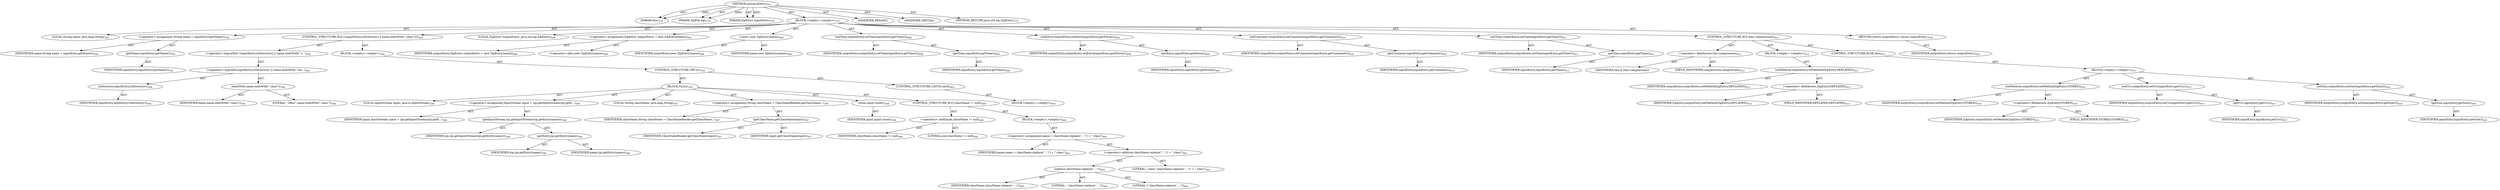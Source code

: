 digraph "processEntry" {  
"111669149709" [label = <(METHOD,processEntry)<SUB>379</SUB>> ]
"115964117027" [label = <(PARAM,this)<SUB>379</SUB>> ]
"115964117028" [label = <(PARAM,ZipFile zip)<SUB>379</SUB>> ]
"115964117029" [label = <(PARAM,ZipEntry inputEntry)<SUB>379</SUB>> ]
"25769803836" [label = <(BLOCK,&lt;empty&gt;,&lt;empty&gt;)<SUB>379</SUB>> ]
"94489280543" [label = <(LOCAL,String name: java.lang.String)<SUB>392</SUB>> ]
"30064771276" [label = <(&lt;operator&gt;.assignment,String name = inputEntry.getName())<SUB>392</SUB>> ]
"68719476946" [label = <(IDENTIFIER,name,String name = inputEntry.getName())<SUB>392</SUB>> ]
"30064771277" [label = <(getName,inputEntry.getName())<SUB>392</SUB>> ]
"68719476947" [label = <(IDENTIFIER,inputEntry,inputEntry.getName())<SUB>392</SUB>> ]
"47244640303" [label = <(CONTROL_STRUCTURE,IF,if (!(inputEntry.isDirectory() || name.endsWith(&quot;.class&quot;))))<SUB>394</SUB>> ]
"30064771278" [label = <(&lt;operator&gt;.logicalNot,!(inputEntry.isDirectory() || name.endsWith(&quot;.c...)<SUB>394</SUB>> ]
"30064771279" [label = <(&lt;operator&gt;.logicalOr,inputEntry.isDirectory() || name.endsWith(&quot;.cla...)<SUB>394</SUB>> ]
"30064771280" [label = <(isDirectory,inputEntry.isDirectory())<SUB>394</SUB>> ]
"68719476948" [label = <(IDENTIFIER,inputEntry,inputEntry.isDirectory())<SUB>394</SUB>> ]
"30064771281" [label = <(endsWith,name.endsWith(&quot;.class&quot;))<SUB>394</SUB>> ]
"68719476949" [label = <(IDENTIFIER,name,name.endsWith(&quot;.class&quot;))<SUB>394</SUB>> ]
"90194313256" [label = <(LITERAL,&quot;.class&quot;,name.endsWith(&quot;.class&quot;))<SUB>394</SUB>> ]
"25769803837" [label = <(BLOCK,&lt;empty&gt;,&lt;empty&gt;)<SUB>394</SUB>> ]
"47244640304" [label = <(CONTROL_STRUCTURE,TRY,try)<SUB>395</SUB>> ]
"25769803838" [label = <(BLOCK,try,try)<SUB>395</SUB>> ]
"94489280544" [label = <(LOCAL,InputStream input: java.io.InputStream)<SUB>396</SUB>> ]
"30064771282" [label = <(&lt;operator&gt;.assignment,InputStream input = zip.getInputStream(zip.getE...)<SUB>396</SUB>> ]
"68719476950" [label = <(IDENTIFIER,input,InputStream input = zip.getInputStream(zip.getE...)<SUB>396</SUB>> ]
"30064771283" [label = <(getInputStream,zip.getInputStream(zip.getEntry(name)))<SUB>396</SUB>> ]
"68719476951" [label = <(IDENTIFIER,zip,zip.getInputStream(zip.getEntry(name)))<SUB>396</SUB>> ]
"30064771284" [label = <(getEntry,zip.getEntry(name))<SUB>396</SUB>> ]
"68719476952" [label = <(IDENTIFIER,zip,zip.getEntry(name))<SUB>396</SUB>> ]
"68719476953" [label = <(IDENTIFIER,name,zip.getEntry(name))<SUB>396</SUB>> ]
"94489280545" [label = <(LOCAL,String className: java.lang.String)<SUB>397</SUB>> ]
"30064771285" [label = <(&lt;operator&gt;.assignment,String className = ClassNameReader.getClassName...)<SUB>397</SUB>> ]
"68719476954" [label = <(IDENTIFIER,className,String className = ClassNameReader.getClassName...)<SUB>397</SUB>> ]
"30064771286" [label = <(getClassName,getClassName(input))<SUB>397</SUB>> ]
"68719476955" [label = <(IDENTIFIER,ClassNameReader,getClassName(input))<SUB>397</SUB>> ]
"68719476956" [label = <(IDENTIFIER,input,getClassName(input))<SUB>397</SUB>> ]
"30064771287" [label = <(close,input.close())<SUB>399</SUB>> ]
"68719476957" [label = <(IDENTIFIER,input,input.close())<SUB>399</SUB>> ]
"47244640305" [label = <(CONTROL_STRUCTURE,IF,if (className != null))<SUB>400</SUB>> ]
"30064771288" [label = <(&lt;operator&gt;.notEquals,className != null)<SUB>400</SUB>> ]
"68719476958" [label = <(IDENTIFIER,className,className != null)<SUB>400</SUB>> ]
"90194313257" [label = <(LITERAL,null,className != null)<SUB>400</SUB>> ]
"25769803839" [label = <(BLOCK,&lt;empty&gt;,&lt;empty&gt;)<SUB>400</SUB>> ]
"30064771289" [label = <(&lt;operator&gt;.assignment,name = className.replace('.', '/') + &quot;.class&quot;)<SUB>401</SUB>> ]
"68719476959" [label = <(IDENTIFIER,name,name = className.replace('.', '/') + &quot;.class&quot;)<SUB>401</SUB>> ]
"30064771290" [label = <(&lt;operator&gt;.addition,className.replace('.', '/') + &quot;.class&quot;)<SUB>401</SUB>> ]
"30064771291" [label = <(replace,className.replace('.', '/'))<SUB>401</SUB>> ]
"68719476960" [label = <(IDENTIFIER,className,className.replace('.', '/'))<SUB>401</SUB>> ]
"90194313258" [label = <(LITERAL,'.',className.replace('.', '/'))<SUB>401</SUB>> ]
"90194313259" [label = <(LITERAL,'/',className.replace('.', '/'))<SUB>401</SUB>> ]
"90194313260" [label = <(LITERAL,&quot;.class&quot;,className.replace('.', '/') + &quot;.class&quot;)<SUB>401</SUB>> ]
"47244640306" [label = <(CONTROL_STRUCTURE,CATCH,catch)<SUB>403</SUB>> ]
"25769803840" [label = <(BLOCK,&lt;empty&gt;,&lt;empty&gt;)<SUB>403</SUB>> ]
"94489280546" [label = <(LOCAL,ZipEntry outputEntry: java.util.zip.ZipEntry)<SUB>406</SUB>> ]
"30064771292" [label = <(&lt;operator&gt;.assignment,ZipEntry outputEntry = new ZipEntry(name))<SUB>406</SUB>> ]
"68719476961" [label = <(IDENTIFIER,outputEntry,ZipEntry outputEntry = new ZipEntry(name))<SUB>406</SUB>> ]
"30064771293" [label = <(&lt;operator&gt;.alloc,new ZipEntry(name))<SUB>406</SUB>> ]
"30064771294" [label = <(&lt;init&gt;,new ZipEntry(name))<SUB>406</SUB>> ]
"68719476962" [label = <(IDENTIFIER,outputEntry,new ZipEntry(name))<SUB>406</SUB>> ]
"68719476963" [label = <(IDENTIFIER,name,new ZipEntry(name))<SUB>406</SUB>> ]
"30064771295" [label = <(setTime,outputEntry.setTime(inputEntry.getTime()))<SUB>408</SUB>> ]
"68719476964" [label = <(IDENTIFIER,outputEntry,outputEntry.setTime(inputEntry.getTime()))<SUB>408</SUB>> ]
"30064771296" [label = <(getTime,inputEntry.getTime())<SUB>408</SUB>> ]
"68719476965" [label = <(IDENTIFIER,inputEntry,inputEntry.getTime())<SUB>408</SUB>> ]
"30064771297" [label = <(setExtra,outputEntry.setExtra(inputEntry.getExtra()))<SUB>409</SUB>> ]
"68719476966" [label = <(IDENTIFIER,outputEntry,outputEntry.setExtra(inputEntry.getExtra()))<SUB>409</SUB>> ]
"30064771298" [label = <(getExtra,inputEntry.getExtra())<SUB>409</SUB>> ]
"68719476967" [label = <(IDENTIFIER,inputEntry,inputEntry.getExtra())<SUB>409</SUB>> ]
"30064771299" [label = <(setComment,outputEntry.setComment(inputEntry.getComment()))<SUB>410</SUB>> ]
"68719476968" [label = <(IDENTIFIER,outputEntry,outputEntry.setComment(inputEntry.getComment()))<SUB>410</SUB>> ]
"30064771300" [label = <(getComment,inputEntry.getComment())<SUB>410</SUB>> ]
"68719476969" [label = <(IDENTIFIER,inputEntry,inputEntry.getComment())<SUB>410</SUB>> ]
"30064771301" [label = <(setTime,outputEntry.setTime(inputEntry.getTime()))<SUB>411</SUB>> ]
"68719476970" [label = <(IDENTIFIER,outputEntry,outputEntry.setTime(inputEntry.getTime()))<SUB>411</SUB>> ]
"30064771302" [label = <(getTime,inputEntry.getTime())<SUB>411</SUB>> ]
"68719476971" [label = <(IDENTIFIER,inputEntry,inputEntry.getTime())<SUB>411</SUB>> ]
"47244640307" [label = <(CONTROL_STRUCTURE,IF,if (this.compression))<SUB>412</SUB>> ]
"30064771303" [label = <(&lt;operator&gt;.fieldAccess,this.compression)<SUB>412</SUB>> ]
"68719476972" [label = <(IDENTIFIER,this,if (this.compression))> ]
"55834574875" [label = <(FIELD_IDENTIFIER,compression,compression)<SUB>412</SUB>> ]
"25769803841" [label = <(BLOCK,&lt;empty&gt;,&lt;empty&gt;)<SUB>412</SUB>> ]
"30064771304" [label = <(setMethod,outputEntry.setMethod(ZipEntry.DEFLATED))<SUB>413</SUB>> ]
"68719476973" [label = <(IDENTIFIER,outputEntry,outputEntry.setMethod(ZipEntry.DEFLATED))<SUB>413</SUB>> ]
"30064771305" [label = <(&lt;operator&gt;.fieldAccess,ZipEntry.DEFLATED)<SUB>413</SUB>> ]
"68719476974" [label = <(IDENTIFIER,ZipEntry,outputEntry.setMethod(ZipEntry.DEFLATED))<SUB>413</SUB>> ]
"55834574876" [label = <(FIELD_IDENTIFIER,DEFLATED,DEFLATED)<SUB>413</SUB>> ]
"47244640308" [label = <(CONTROL_STRUCTURE,ELSE,else)<SUB>415</SUB>> ]
"25769803842" [label = <(BLOCK,&lt;empty&gt;,&lt;empty&gt;)<SUB>415</SUB>> ]
"30064771306" [label = <(setMethod,outputEntry.setMethod(ZipEntry.STORED))<SUB>416</SUB>> ]
"68719476975" [label = <(IDENTIFIER,outputEntry,outputEntry.setMethod(ZipEntry.STORED))<SUB>416</SUB>> ]
"30064771307" [label = <(&lt;operator&gt;.fieldAccess,ZipEntry.STORED)<SUB>416</SUB>> ]
"68719476976" [label = <(IDENTIFIER,ZipEntry,outputEntry.setMethod(ZipEntry.STORED))<SUB>416</SUB>> ]
"55834574877" [label = <(FIELD_IDENTIFIER,STORED,STORED)<SUB>416</SUB>> ]
"30064771308" [label = <(setCrc,outputEntry.setCrc(inputEntry.getCrc()))<SUB>417</SUB>> ]
"68719476977" [label = <(IDENTIFIER,outputEntry,outputEntry.setCrc(inputEntry.getCrc()))<SUB>417</SUB>> ]
"30064771309" [label = <(getCrc,inputEntry.getCrc())<SUB>417</SUB>> ]
"68719476978" [label = <(IDENTIFIER,inputEntry,inputEntry.getCrc())<SUB>417</SUB>> ]
"30064771310" [label = <(setSize,outputEntry.setSize(inputEntry.getSize()))<SUB>418</SUB>> ]
"68719476979" [label = <(IDENTIFIER,outputEntry,outputEntry.setSize(inputEntry.getSize()))<SUB>418</SUB>> ]
"30064771311" [label = <(getSize,inputEntry.getSize())<SUB>418</SUB>> ]
"68719476980" [label = <(IDENTIFIER,inputEntry,inputEntry.getSize())<SUB>418</SUB>> ]
"146028888074" [label = <(RETURN,return outputEntry;,return outputEntry;)<SUB>420</SUB>> ]
"68719476981" [label = <(IDENTIFIER,outputEntry,return outputEntry;)<SUB>420</SUB>> ]
"133143986202" [label = <(MODIFIER,PRIVATE)> ]
"133143986203" [label = <(MODIFIER,VIRTUAL)> ]
"128849018893" [label = <(METHOD_RETURN,java.util.zip.ZipEntry)<SUB>379</SUB>> ]
  "111669149709" -> "115964117027"  [ label = "AST: "] 
  "111669149709" -> "115964117028"  [ label = "AST: "] 
  "111669149709" -> "115964117029"  [ label = "AST: "] 
  "111669149709" -> "25769803836"  [ label = "AST: "] 
  "111669149709" -> "133143986202"  [ label = "AST: "] 
  "111669149709" -> "133143986203"  [ label = "AST: "] 
  "111669149709" -> "128849018893"  [ label = "AST: "] 
  "25769803836" -> "94489280543"  [ label = "AST: "] 
  "25769803836" -> "30064771276"  [ label = "AST: "] 
  "25769803836" -> "47244640303"  [ label = "AST: "] 
  "25769803836" -> "94489280546"  [ label = "AST: "] 
  "25769803836" -> "30064771292"  [ label = "AST: "] 
  "25769803836" -> "30064771294"  [ label = "AST: "] 
  "25769803836" -> "30064771295"  [ label = "AST: "] 
  "25769803836" -> "30064771297"  [ label = "AST: "] 
  "25769803836" -> "30064771299"  [ label = "AST: "] 
  "25769803836" -> "30064771301"  [ label = "AST: "] 
  "25769803836" -> "47244640307"  [ label = "AST: "] 
  "25769803836" -> "146028888074"  [ label = "AST: "] 
  "30064771276" -> "68719476946"  [ label = "AST: "] 
  "30064771276" -> "30064771277"  [ label = "AST: "] 
  "30064771277" -> "68719476947"  [ label = "AST: "] 
  "47244640303" -> "30064771278"  [ label = "AST: "] 
  "47244640303" -> "25769803837"  [ label = "AST: "] 
  "30064771278" -> "30064771279"  [ label = "AST: "] 
  "30064771279" -> "30064771280"  [ label = "AST: "] 
  "30064771279" -> "30064771281"  [ label = "AST: "] 
  "30064771280" -> "68719476948"  [ label = "AST: "] 
  "30064771281" -> "68719476949"  [ label = "AST: "] 
  "30064771281" -> "90194313256"  [ label = "AST: "] 
  "25769803837" -> "47244640304"  [ label = "AST: "] 
  "47244640304" -> "25769803838"  [ label = "AST: "] 
  "47244640304" -> "47244640306"  [ label = "AST: "] 
  "25769803838" -> "94489280544"  [ label = "AST: "] 
  "25769803838" -> "30064771282"  [ label = "AST: "] 
  "25769803838" -> "94489280545"  [ label = "AST: "] 
  "25769803838" -> "30064771285"  [ label = "AST: "] 
  "25769803838" -> "30064771287"  [ label = "AST: "] 
  "25769803838" -> "47244640305"  [ label = "AST: "] 
  "30064771282" -> "68719476950"  [ label = "AST: "] 
  "30064771282" -> "30064771283"  [ label = "AST: "] 
  "30064771283" -> "68719476951"  [ label = "AST: "] 
  "30064771283" -> "30064771284"  [ label = "AST: "] 
  "30064771284" -> "68719476952"  [ label = "AST: "] 
  "30064771284" -> "68719476953"  [ label = "AST: "] 
  "30064771285" -> "68719476954"  [ label = "AST: "] 
  "30064771285" -> "30064771286"  [ label = "AST: "] 
  "30064771286" -> "68719476955"  [ label = "AST: "] 
  "30064771286" -> "68719476956"  [ label = "AST: "] 
  "30064771287" -> "68719476957"  [ label = "AST: "] 
  "47244640305" -> "30064771288"  [ label = "AST: "] 
  "47244640305" -> "25769803839"  [ label = "AST: "] 
  "30064771288" -> "68719476958"  [ label = "AST: "] 
  "30064771288" -> "90194313257"  [ label = "AST: "] 
  "25769803839" -> "30064771289"  [ label = "AST: "] 
  "30064771289" -> "68719476959"  [ label = "AST: "] 
  "30064771289" -> "30064771290"  [ label = "AST: "] 
  "30064771290" -> "30064771291"  [ label = "AST: "] 
  "30064771290" -> "90194313260"  [ label = "AST: "] 
  "30064771291" -> "68719476960"  [ label = "AST: "] 
  "30064771291" -> "90194313258"  [ label = "AST: "] 
  "30064771291" -> "90194313259"  [ label = "AST: "] 
  "47244640306" -> "25769803840"  [ label = "AST: "] 
  "30064771292" -> "68719476961"  [ label = "AST: "] 
  "30064771292" -> "30064771293"  [ label = "AST: "] 
  "30064771294" -> "68719476962"  [ label = "AST: "] 
  "30064771294" -> "68719476963"  [ label = "AST: "] 
  "30064771295" -> "68719476964"  [ label = "AST: "] 
  "30064771295" -> "30064771296"  [ label = "AST: "] 
  "30064771296" -> "68719476965"  [ label = "AST: "] 
  "30064771297" -> "68719476966"  [ label = "AST: "] 
  "30064771297" -> "30064771298"  [ label = "AST: "] 
  "30064771298" -> "68719476967"  [ label = "AST: "] 
  "30064771299" -> "68719476968"  [ label = "AST: "] 
  "30064771299" -> "30064771300"  [ label = "AST: "] 
  "30064771300" -> "68719476969"  [ label = "AST: "] 
  "30064771301" -> "68719476970"  [ label = "AST: "] 
  "30064771301" -> "30064771302"  [ label = "AST: "] 
  "30064771302" -> "68719476971"  [ label = "AST: "] 
  "47244640307" -> "30064771303"  [ label = "AST: "] 
  "47244640307" -> "25769803841"  [ label = "AST: "] 
  "47244640307" -> "47244640308"  [ label = "AST: "] 
  "30064771303" -> "68719476972"  [ label = "AST: "] 
  "30064771303" -> "55834574875"  [ label = "AST: "] 
  "25769803841" -> "30064771304"  [ label = "AST: "] 
  "30064771304" -> "68719476973"  [ label = "AST: "] 
  "30064771304" -> "30064771305"  [ label = "AST: "] 
  "30064771305" -> "68719476974"  [ label = "AST: "] 
  "30064771305" -> "55834574876"  [ label = "AST: "] 
  "47244640308" -> "25769803842"  [ label = "AST: "] 
  "25769803842" -> "30064771306"  [ label = "AST: "] 
  "25769803842" -> "30064771308"  [ label = "AST: "] 
  "25769803842" -> "30064771310"  [ label = "AST: "] 
  "30064771306" -> "68719476975"  [ label = "AST: "] 
  "30064771306" -> "30064771307"  [ label = "AST: "] 
  "30064771307" -> "68719476976"  [ label = "AST: "] 
  "30064771307" -> "55834574877"  [ label = "AST: "] 
  "30064771308" -> "68719476977"  [ label = "AST: "] 
  "30064771308" -> "30064771309"  [ label = "AST: "] 
  "30064771309" -> "68719476978"  [ label = "AST: "] 
  "30064771310" -> "68719476979"  [ label = "AST: "] 
  "30064771310" -> "30064771311"  [ label = "AST: "] 
  "30064771311" -> "68719476980"  [ label = "AST: "] 
  "146028888074" -> "68719476981"  [ label = "AST: "] 
  "111669149709" -> "115964117027"  [ label = "DDG: "] 
  "111669149709" -> "115964117028"  [ label = "DDG: "] 
  "111669149709" -> "115964117029"  [ label = "DDG: "] 
}
